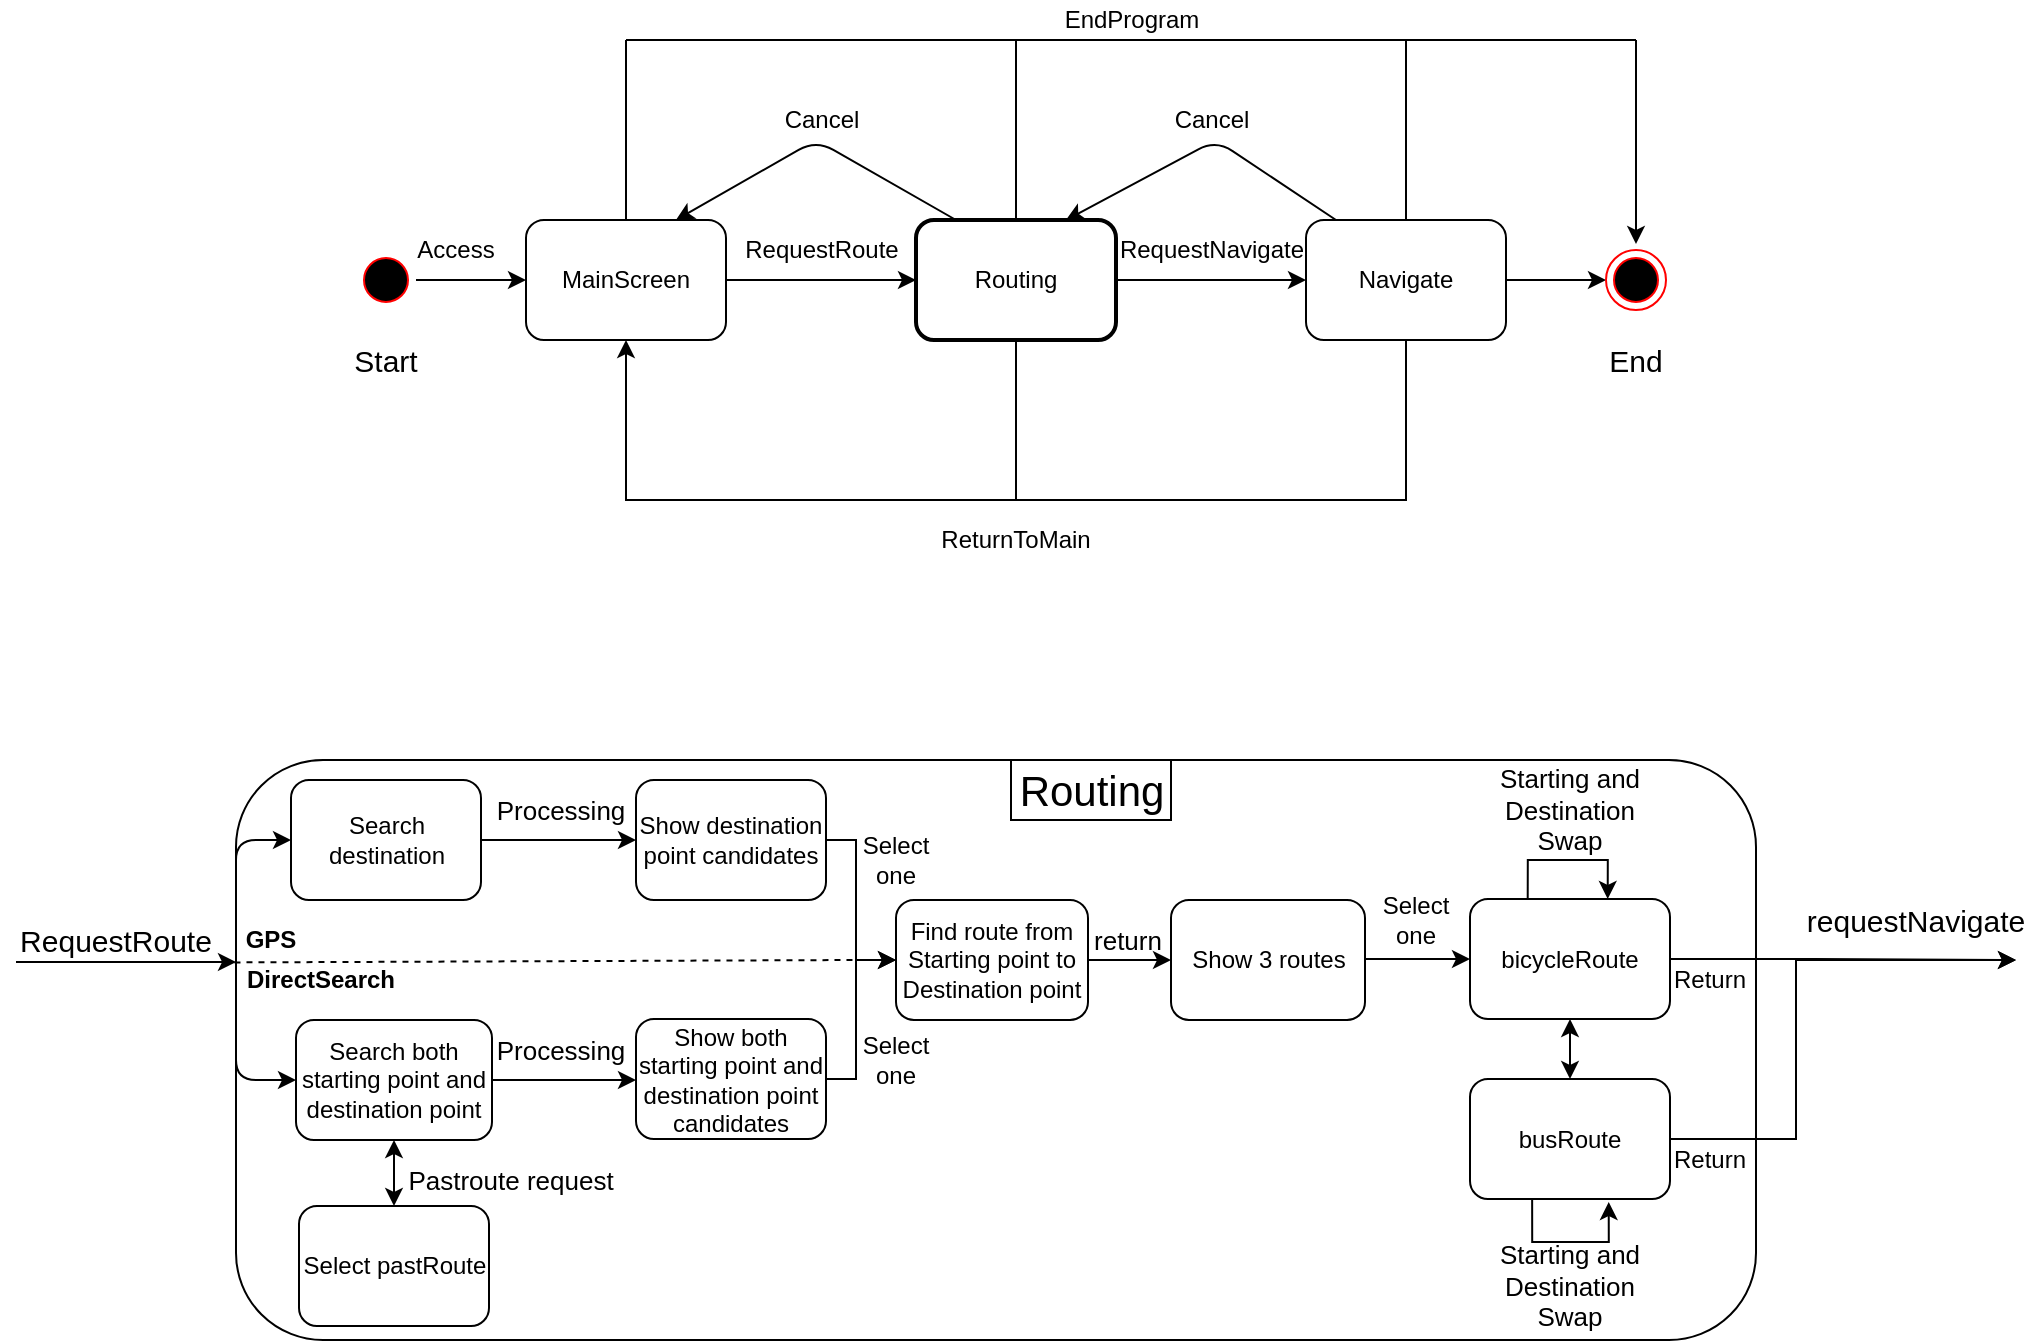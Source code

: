 <mxfile version="12.2.0" type="device" pages="1"><diagram id="955dtmkSEFHC7xKCKR0M" name="Page-1"><mxGraphModel dx="2405" dy="399" grid="1" gridSize="10" guides="1" tooltips="1" connect="1" arrows="1" fold="1" page="1" pageScale="1" pageWidth="1600" pageHeight="1200" math="0" shadow="0"><root><mxCell id="0"/><mxCell id="1" parent="0"/><mxCell id="sPg_e6eeyRZ8Q096PSEF-72" value="" style="rounded=1;whiteSpace=wrap;html=1;" parent="1" vertex="1"><mxGeometry x="-30" y="380" width="760" height="290" as="geometry"/></mxCell><mxCell id="sPg_e6eeyRZ8Q096PSEF-73" style="edgeStyle=orthogonalEdgeStyle;rounded=0;orthogonalLoop=1;jettySize=auto;html=1;entryX=0;entryY=0.5;entryDx=0;entryDy=0;" parent="1" source="sPg_e6eeyRZ8Q096PSEF-74" target="sPg_e6eeyRZ8Q096PSEF-76" edge="1"><mxGeometry relative="1" as="geometry"><mxPoint x="110" y="140" as="targetPoint"/></mxGeometry></mxCell><mxCell id="sPg_e6eeyRZ8Q096PSEF-74" value="" style="ellipse;html=1;shape=startState;fillColor=#000000;strokeColor=#ff0000;" parent="1" vertex="1"><mxGeometry x="30" y="125" width="30" height="30" as="geometry"/></mxCell><mxCell id="sPg_e6eeyRZ8Q096PSEF-75" style="edgeStyle=orthogonalEdgeStyle;rounded=0;orthogonalLoop=1;jettySize=auto;html=1;entryX=0;entryY=0.5;entryDx=0;entryDy=0;" parent="1" source="sPg_e6eeyRZ8Q096PSEF-76" target="sPg_e6eeyRZ8Q096PSEF-78" edge="1"><mxGeometry relative="1" as="geometry"/></mxCell><mxCell id="sPg_e6eeyRZ8Q096PSEF-76" value="MainScreen" style="rounded=1;whiteSpace=wrap;html=1;" parent="1" vertex="1"><mxGeometry x="115" y="110" width="100" height="60" as="geometry"/></mxCell><mxCell id="sPg_e6eeyRZ8Q096PSEF-77" value="" style="edgeStyle=orthogonalEdgeStyle;rounded=0;orthogonalLoop=1;jettySize=auto;html=1;entryX=0;entryY=0.5;entryDx=0;entryDy=0;" parent="1" source="sPg_e6eeyRZ8Q096PSEF-78" target="sPg_e6eeyRZ8Q096PSEF-81" edge="1"><mxGeometry relative="1" as="geometry"><mxPoint x="430" y="140" as="targetPoint"/></mxGeometry></mxCell><mxCell id="sPg_e6eeyRZ8Q096PSEF-78" value="Routing" style="rounded=1;whiteSpace=wrap;html=1;strokeWidth=2;" parent="1" vertex="1"><mxGeometry x="310" y="110" width="100" height="60" as="geometry"/></mxCell><mxCell id="sPg_e6eeyRZ8Q096PSEF-79" value="" style="edgeStyle=orthogonalEdgeStyle;rounded=0;orthogonalLoop=1;jettySize=auto;html=1;entryX=0.5;entryY=1;entryDx=0;entryDy=0;" parent="1" source="sPg_e6eeyRZ8Q096PSEF-81" target="sPg_e6eeyRZ8Q096PSEF-76" edge="1"><mxGeometry relative="1" as="geometry"><mxPoint x="555" y="250.0" as="targetPoint"/><Array as="points"><mxPoint x="555" y="250"/><mxPoint x="165" y="250"/></Array></mxGeometry></mxCell><mxCell id="sPg_e6eeyRZ8Q096PSEF-80" style="edgeStyle=orthogonalEdgeStyle;rounded=0;orthogonalLoop=1;jettySize=auto;html=1;entryX=0;entryY=0.5;entryDx=0;entryDy=0;" parent="1" source="sPg_e6eeyRZ8Q096PSEF-81" target="sPg_e6eeyRZ8Q096PSEF-83" edge="1"><mxGeometry relative="1" as="geometry"/></mxCell><mxCell id="sPg_e6eeyRZ8Q096PSEF-81" value="Navigate" style="rounded=1;whiteSpace=wrap;html=1;" parent="1" vertex="1"><mxGeometry x="505" y="110" width="100" height="60" as="geometry"/></mxCell><mxCell id="sPg_e6eeyRZ8Q096PSEF-82" value="" style="endArrow=classic;html=1;" parent="1" edge="1"><mxGeometry width="50" height="50" relative="1" as="geometry"><mxPoint x="-140" y="481" as="sourcePoint"/><mxPoint x="-30" y="481" as="targetPoint"/></mxGeometry></mxCell><mxCell id="sPg_e6eeyRZ8Q096PSEF-83" value="" style="ellipse;html=1;shape=endState;fillColor=#000000;strokeColor=#ff0000;" parent="1" vertex="1"><mxGeometry x="655" y="125" width="30" height="30" as="geometry"/></mxCell><mxCell id="0NufAKNGaw-JJjeQRfcE-8" value="" style="edgeStyle=orthogonalEdgeStyle;rounded=0;orthogonalLoop=1;jettySize=auto;html=1;fontSize=12;" edge="1" parent="1" source="sPg_e6eeyRZ8Q096PSEF-85" target="0NufAKNGaw-JJjeQRfcE-7"><mxGeometry relative="1" as="geometry"/></mxCell><mxCell id="sPg_e6eeyRZ8Q096PSEF-85" value="Search destination" style="rounded=1;whiteSpace=wrap;html=1;" parent="1" vertex="1"><mxGeometry x="-2.5" y="390" width="95" height="60" as="geometry"/></mxCell><mxCell id="sPg_e6eeyRZ8Q096PSEF-86" value="" style="edgeStyle=orthogonalEdgeStyle;rounded=0;orthogonalLoop=1;jettySize=auto;html=1;entryX=0;entryY=0.5;entryDx=0;entryDy=0;" parent="1" source="sPg_e6eeyRZ8Q096PSEF-87" target="sPg_e6eeyRZ8Q096PSEF-147" edge="1"><mxGeometry relative="1" as="geometry"><mxPoint x="420" y="419.5" as="targetPoint"/></mxGeometry></mxCell><mxCell id="sPg_e6eeyRZ8Q096PSEF-87" value="Find route from Starting point to Destination point" style="rounded=1;whiteSpace=wrap;html=1;" parent="1" vertex="1"><mxGeometry x="300" y="450" width="96" height="60" as="geometry"/></mxCell><mxCell id="0NufAKNGaw-JJjeQRfcE-6" value="" style="edgeStyle=orthogonalEdgeStyle;rounded=0;orthogonalLoop=1;jettySize=auto;html=1;fontSize=12;" edge="1" parent="1" source="sPg_e6eeyRZ8Q096PSEF-91" target="0NufAKNGaw-JJjeQRfcE-5"><mxGeometry relative="1" as="geometry"><Array as="points"><mxPoint x="130" y="540"/><mxPoint x="130" y="540"/></Array></mxGeometry></mxCell><mxCell id="sPg_e6eeyRZ8Q096PSEF-91" value="Search both starting point and destination point" style="rounded=1;whiteSpace=wrap;html=1;" parent="1" vertex="1"><mxGeometry y="510" width="98" height="60" as="geometry"/></mxCell><mxCell id="sPg_e6eeyRZ8Q096PSEF-96" value="GPS" style="text;html=1;strokeColor=none;fillColor=none;align=center;verticalAlign=middle;whiteSpace=wrap;rounded=0;fontStyle=1" parent="1" vertex="1"><mxGeometry x="-55" y="460" width="85" height="20" as="geometry"/></mxCell><mxCell id="sPg_e6eeyRZ8Q096PSEF-98" value="" style="endArrow=none;dashed=1;html=1;exitX=-0.001;exitY=0.349;exitDx=0;exitDy=0;exitPerimeter=0;" parent="1" edge="1" source="sPg_e6eeyRZ8Q096PSEF-72"><mxGeometry width="50" height="50" relative="1" as="geometry"><mxPoint x="10" y="480" as="sourcePoint"/><mxPoint x="280" y="480" as="targetPoint"/></mxGeometry></mxCell><mxCell id="sPg_e6eeyRZ8Q096PSEF-100" value="" style="endArrow=classic;html=1;entryX=0;entryY=0.5;entryDx=0;entryDy=0;exitX=0;exitY=0.348;exitDx=0;exitDy=0;exitPerimeter=0;" parent="1" target="sPg_e6eeyRZ8Q096PSEF-91" edge="1" source="sPg_e6eeyRZ8Q096PSEF-72"><mxGeometry width="50" height="50" relative="1" as="geometry"><mxPoint x="10" y="480" as="sourcePoint"/><mxPoint x="125.5" y="570" as="targetPoint"/><Array as="points"><mxPoint x="-30" y="540"/></Array></mxGeometry></mxCell><mxCell id="sPg_e6eeyRZ8Q096PSEF-101" value="Access" style="text;html=1;strokeColor=none;fillColor=none;align=center;verticalAlign=middle;whiteSpace=wrap;rounded=0;" parent="1" vertex="1"><mxGeometry x="60" y="115" width="40" height="20" as="geometry"/></mxCell><mxCell id="sPg_e6eeyRZ8Q096PSEF-102" value="RequestRoute" style="text;html=1;strokeColor=none;fillColor=none;align=center;verticalAlign=middle;whiteSpace=wrap;rounded=0;" parent="1" vertex="1"><mxGeometry x="242.5" y="115" width="40" height="20" as="geometry"/></mxCell><mxCell id="sPg_e6eeyRZ8Q096PSEF-103" value="" style="endArrow=none;html=1;entryX=0.5;entryY=1;entryDx=0;entryDy=0;" parent="1" target="sPg_e6eeyRZ8Q096PSEF-78" edge="1"><mxGeometry width="50" height="50" relative="1" as="geometry"><mxPoint x="360" y="250" as="sourcePoint"/><mxPoint x="365" y="170" as="targetPoint"/></mxGeometry></mxCell><mxCell id="sPg_e6eeyRZ8Q096PSEF-104" value="RequestNavigate" style="text;html=1;strokeColor=none;fillColor=none;align=center;verticalAlign=middle;whiteSpace=wrap;rounded=0;" parent="1" vertex="1"><mxGeometry x="437.5" y="115" width="40" height="20" as="geometry"/></mxCell><mxCell id="sPg_e6eeyRZ8Q096PSEF-105" value="ReturnToMain" style="text;html=1;strokeColor=none;fillColor=none;align=center;verticalAlign=middle;whiteSpace=wrap;rounded=0;" parent="1" vertex="1"><mxGeometry x="340" y="260" width="40" height="20" as="geometry"/></mxCell><mxCell id="sPg_e6eeyRZ8Q096PSEF-106" value="Cancel" style="text;html=1;strokeColor=none;fillColor=none;align=center;verticalAlign=middle;whiteSpace=wrap;rounded=0;" parent="1" vertex="1"><mxGeometry x="437.5" y="50" width="40" height="20" as="geometry"/></mxCell><mxCell id="sPg_e6eeyRZ8Q096PSEF-107" value="" style="endArrow=none;html=1;exitX=0.5;exitY=0;exitDx=0;exitDy=0;" parent="1" source="sPg_e6eeyRZ8Q096PSEF-76" edge="1"><mxGeometry width="50" height="50" relative="1" as="geometry"><mxPoint x="140.0" y="50" as="sourcePoint"/><mxPoint x="165" y="20" as="targetPoint"/></mxGeometry></mxCell><mxCell id="sPg_e6eeyRZ8Q096PSEF-108" value="" style="endArrow=none;html=1;exitX=0.5;exitY=0;exitDx=0;exitDy=0;" parent="1" source="sPg_e6eeyRZ8Q096PSEF-78" edge="1"><mxGeometry width="50" height="50" relative="1" as="geometry"><mxPoint x="350" y="95" as="sourcePoint"/><mxPoint x="360" y="20" as="targetPoint"/></mxGeometry></mxCell><mxCell id="sPg_e6eeyRZ8Q096PSEF-109" value="" style="endArrow=none;html=1;" parent="1" edge="1"><mxGeometry width="50" height="50" relative="1" as="geometry"><mxPoint x="165" y="20" as="sourcePoint"/><mxPoint x="670" y="20" as="targetPoint"/></mxGeometry></mxCell><mxCell id="sPg_e6eeyRZ8Q096PSEF-110" value="" style="endArrow=none;html=1;" parent="1" edge="1"><mxGeometry width="50" height="50" relative="1" as="geometry"><mxPoint x="555" y="110" as="sourcePoint"/><mxPoint x="555" y="20" as="targetPoint"/></mxGeometry></mxCell><mxCell id="sPg_e6eeyRZ8Q096PSEF-111" value="" style="endArrow=classic;html=1;" parent="1" edge="1"><mxGeometry width="50" height="50" relative="1" as="geometry"><mxPoint x="670" y="20" as="sourcePoint"/><mxPoint x="670" y="122" as="targetPoint"/></mxGeometry></mxCell><mxCell id="sPg_e6eeyRZ8Q096PSEF-112" value="EndProgram" style="text;html=1;strokeColor=none;fillColor=none;align=center;verticalAlign=middle;whiteSpace=wrap;rounded=0;" parent="1" vertex="1"><mxGeometry x="397.5" width="40" height="20" as="geometry"/></mxCell><mxCell id="sPg_e6eeyRZ8Q096PSEF-113" style="edgeStyle=orthogonalEdgeStyle;rounded=0;orthogonalLoop=1;jettySize=auto;html=1;fontSize=15;" parent="1" source="sPg_e6eeyRZ8Q096PSEF-115" edge="1"><mxGeometry relative="1" as="geometry"><mxPoint x="860" y="480" as="targetPoint"/><Array as="points"><mxPoint x="760" y="480"/><mxPoint x="760" y="480"/></Array></mxGeometry></mxCell><mxCell id="sPg_e6eeyRZ8Q096PSEF-114" value="" style="edgeStyle=orthogonalEdgeStyle;rounded=0;orthogonalLoop=1;jettySize=auto;html=1;fontSize=13;" parent="1" edge="1"><mxGeometry relative="1" as="geometry"><mxPoint x="655.857" y="449.5" as="targetPoint"/><Array as="points"><mxPoint x="616" y="430"/><mxPoint x="656" y="430"/></Array><mxPoint x="615.857" y="449.5" as="sourcePoint"/></mxGeometry></mxCell><mxCell id="sPg_e6eeyRZ8Q096PSEF-115" value="bicycleRoute" style="rounded=1;whiteSpace=wrap;html=1;" parent="1" vertex="1"><mxGeometry x="587" y="449.5" width="100" height="60" as="geometry"/></mxCell><mxCell id="sPg_e6eeyRZ8Q096PSEF-116" style="edgeStyle=orthogonalEdgeStyle;rounded=0;orthogonalLoop=1;jettySize=auto;html=1;fontSize=15;exitX=1;exitY=0.5;exitDx=0;exitDy=0;" parent="1" source="sPg_e6eeyRZ8Q096PSEF-117" edge="1"><mxGeometry relative="1" as="geometry"><mxPoint x="860" y="480" as="targetPoint"/><mxPoint x="710" y="569.857" as="sourcePoint"/><Array as="points"><mxPoint x="750" y="570"/><mxPoint x="750" y="480"/></Array></mxGeometry></mxCell><mxCell id="sPg_e6eeyRZ8Q096PSEF-117" value="busRoute" style="rounded=1;whiteSpace=wrap;html=1;" parent="1" vertex="1"><mxGeometry x="587" y="539.5" width="100" height="60" as="geometry"/></mxCell><mxCell id="sPg_e6eeyRZ8Q096PSEF-118" value="" style="endArrow=classic;startArrow=classic;html=1;fontSize=15;entryX=0.5;entryY=1;entryDx=0;entryDy=0;exitX=0.5;exitY=0;exitDx=0;exitDy=0;" parent="1" source="sPg_e6eeyRZ8Q096PSEF-117" target="sPg_e6eeyRZ8Q096PSEF-115" edge="1"><mxGeometry width="50" height="50" relative="1" as="geometry"><mxPoint x="610" y="565" as="sourcePoint"/><mxPoint x="660" y="515" as="targetPoint"/></mxGeometry></mxCell><mxCell id="sPg_e6eeyRZ8Q096PSEF-119" value="Select one" style="text;html=1;strokeColor=none;fillColor=none;align=center;verticalAlign=middle;whiteSpace=wrap;rounded=0;fontSize=12;direction=south;" parent="1" vertex="1"><mxGeometry x="550" y="440" width="20" height="40" as="geometry"/></mxCell><mxCell id="sPg_e6eeyRZ8Q096PSEF-120" value="requestNavigate" style="text;html=1;strokeColor=none;fillColor=none;align=center;verticalAlign=middle;whiteSpace=wrap;rounded=0;fontSize=15;" parent="1" vertex="1"><mxGeometry x="790" y="449.5" width="40" height="20" as="geometry"/></mxCell><mxCell id="sPg_e6eeyRZ8Q096PSEF-121" value="RequestRoute" style="text;html=1;strokeColor=none;fillColor=none;align=center;verticalAlign=middle;whiteSpace=wrap;rounded=0;fontSize=15;" parent="1" vertex="1"><mxGeometry x="-110" y="460" width="40" height="20" as="geometry"/></mxCell><mxCell id="sPg_e6eeyRZ8Q096PSEF-122" value="Start" style="text;html=1;strokeColor=none;fillColor=none;align=center;verticalAlign=middle;whiteSpace=wrap;rounded=0;fontSize=15;" parent="1" vertex="1"><mxGeometry x="25" y="170" width="40" height="20" as="geometry"/></mxCell><mxCell id="sPg_e6eeyRZ8Q096PSEF-123" value="End" style="text;html=1;strokeColor=none;fillColor=none;align=center;verticalAlign=middle;whiteSpace=wrap;rounded=0;fontSize=15;" parent="1" vertex="1"><mxGeometry x="650" y="170" width="40" height="20" as="geometry"/></mxCell><mxCell id="sPg_e6eeyRZ8Q096PSEF-124" value="" style="rounded=0;whiteSpace=wrap;html=1;strokeWidth=1;fontSize=15;" parent="1" vertex="1"><mxGeometry x="357.5" y="380" width="80" height="30" as="geometry"/></mxCell><mxCell id="sPg_e6eeyRZ8Q096PSEF-125" value="Routing" style="text;html=1;strokeColor=none;fillColor=none;align=center;verticalAlign=middle;whiteSpace=wrap;rounded=0;fontSize=21;" parent="1" vertex="1"><mxGeometry x="377.5" y="385" width="40" height="20" as="geometry"/></mxCell><mxCell id="sPg_e6eeyRZ8Q096PSEF-130" value="Select pastRoute" style="rounded=1;whiteSpace=wrap;html=1;" parent="1" vertex="1"><mxGeometry x="1.5" y="603" width="95" height="60" as="geometry"/></mxCell><mxCell id="sPg_e6eeyRZ8Q096PSEF-132" value="Select one" style="text;html=1;strokeColor=none;fillColor=none;align=center;verticalAlign=middle;whiteSpace=wrap;rounded=0;fontSize=12;" parent="1" vertex="1"><mxGeometry x="280" y="420" width="40" height="20" as="geometry"/></mxCell><mxCell id="sPg_e6eeyRZ8Q096PSEF-134" value="return&lt;span style=&quot;font-family: &amp;#34;helvetica&amp;#34; , &amp;#34;arial&amp;#34; , sans-serif ; font-size: 0px ; white-space: nowrap&quot;&gt;%3CmxGraphModel%3E%3Croot%3E%3CmxCell%20id%3D%220%22%2F%3E%3CmxCell%20id%3D%221%22%20parent%3D%220%22%2F%3E%3CmxCell%20id%3D%222%22%20value%3D%22selectDstn()%22%20style%3D%22rounded%3D1%3BwhiteSpace%3Dwrap%3Bhtml%3D1%3B%22%20vertex%3D%221%22%20parent%3D%221%22%3E%3CmxGeometry%20x%3D%22160%22%20y%3D%22669.5%22%20width%3D%22100%22%20height%3D%2260%22%20as%3D%22geometry%22%2F%3E%3C%2FmxCell%3E%3C%2Froot%3E%3C%2FmxGraphModel%3E&lt;/span&gt;" style="text;html=1;strokeColor=none;fillColor=none;align=center;verticalAlign=middle;whiteSpace=wrap;rounded=0;fontSize=13;" parent="1" vertex="1"><mxGeometry x="396" y="459.5" width="40" height="20" as="geometry"/></mxCell><mxCell id="sPg_e6eeyRZ8Q096PSEF-136" value="Pastroute request" style="text;html=1;strokeColor=none;fillColor=none;align=center;verticalAlign=middle;whiteSpace=wrap;rounded=0;fontSize=13;" parent="1" vertex="1"><mxGeometry x="45" y="580" width="125" height="20" as="geometry"/></mxCell><mxCell id="sPg_e6eeyRZ8Q096PSEF-137" value="" style="endArrow=classic;html=1;entryX=0.75;entryY=0;entryDx=0;entryDy=0;" parent="1" target="sPg_e6eeyRZ8Q096PSEF-76" edge="1"><mxGeometry width="50" height="50" relative="1" as="geometry"><mxPoint x="330" y="110" as="sourcePoint"/><mxPoint x="380" y="60" as="targetPoint"/><Array as="points"><mxPoint x="260" y="70"/></Array></mxGeometry></mxCell><mxCell id="sPg_e6eeyRZ8Q096PSEF-138" value="" style="endArrow=classic;html=1;entryX=0.75;entryY=0;entryDx=0;entryDy=0;exitX=0.15;exitY=0;exitDx=0;exitDy=0;exitPerimeter=0;" parent="1" source="sPg_e6eeyRZ8Q096PSEF-81" target="sPg_e6eeyRZ8Q096PSEF-78" edge="1"><mxGeometry width="50" height="50" relative="1" as="geometry"><mxPoint x="533.5" y="110" as="sourcePoint"/><mxPoint x="583.5" y="60" as="targetPoint"/><Array as="points"><mxPoint x="460" y="70"/></Array></mxGeometry></mxCell><mxCell id="sPg_e6eeyRZ8Q096PSEF-139" value="Cancel" style="text;html=1;strokeColor=none;fillColor=none;align=center;verticalAlign=middle;whiteSpace=wrap;rounded=0;" parent="1" vertex="1"><mxGeometry x="242.5" y="50" width="40" height="20" as="geometry"/></mxCell><mxCell id="sPg_e6eeyRZ8Q096PSEF-140" value="Starting and Destination Swap" style="text;html=1;strokeColor=none;fillColor=none;align=center;verticalAlign=middle;whiteSpace=wrap;rounded=0;fontSize=13;" parent="1" vertex="1"><mxGeometry x="600" y="633" width="74" height="20" as="geometry"/></mxCell><mxCell id="sPg_e6eeyRZ8Q096PSEF-141" value="" style="edgeStyle=orthogonalEdgeStyle;rounded=0;orthogonalLoop=1;jettySize=auto;html=1;fontSize=13;exitX=0.316;exitY=0.974;exitDx=0;exitDy=0;exitPerimeter=0;" parent="1" edge="1"><mxGeometry relative="1" as="geometry"><mxPoint x="618.071" y="599.429" as="sourcePoint"/><mxPoint x="656.357" y="601" as="targetPoint"/><Array as="points"><mxPoint x="618.5" y="621"/><mxPoint x="656.5" y="621"/></Array></mxGeometry></mxCell><mxCell id="sPg_e6eeyRZ8Q096PSEF-142" value="Starting and Destination Swap" style="text;html=1;strokeColor=none;fillColor=none;align=center;verticalAlign=middle;whiteSpace=wrap;rounded=0;fontSize=13;" parent="1" vertex="1"><mxGeometry x="600" y="395" width="74" height="20" as="geometry"/></mxCell><mxCell id="sPg_e6eeyRZ8Q096PSEF-149" style="edgeStyle=orthogonalEdgeStyle;rounded=0;orthogonalLoop=1;jettySize=auto;html=1;entryX=0;entryY=0.5;entryDx=0;entryDy=0;" parent="1" source="sPg_e6eeyRZ8Q096PSEF-147" target="sPg_e6eeyRZ8Q096PSEF-115" edge="1"><mxGeometry relative="1" as="geometry"><Array as="points"><mxPoint x="565" y="480"/></Array></mxGeometry></mxCell><mxCell id="sPg_e6eeyRZ8Q096PSEF-147" value="Show 3 routes" style="rounded=1;whiteSpace=wrap;html=1;" parent="1" vertex="1"><mxGeometry x="437.5" y="450" width="97" height="60" as="geometry"/></mxCell><mxCell id="sPg_e6eeyRZ8Q096PSEF-150" value="Return" style="text;html=1;strokeColor=none;fillColor=none;align=center;verticalAlign=middle;whiteSpace=wrap;rounded=0;" parent="1" vertex="1"><mxGeometry x="687" y="480" width="40" height="20" as="geometry"/></mxCell><mxCell id="sPg_e6eeyRZ8Q096PSEF-151" value="Return" style="text;html=1;strokeColor=none;fillColor=none;align=center;verticalAlign=middle;whiteSpace=wrap;rounded=0;" parent="1" vertex="1"><mxGeometry x="687" y="570" width="40" height="20" as="geometry"/></mxCell><mxCell id="sPg_e6eeyRZ8Q096PSEF-153" value="" style="endArrow=classic;startArrow=classic;html=1;exitX=0.5;exitY=0;exitDx=0;exitDy=0;" parent="1" source="sPg_e6eeyRZ8Q096PSEF-130" target="sPg_e6eeyRZ8Q096PSEF-91" edge="1"><mxGeometry width="50" height="50" relative="1" as="geometry"><mxPoint x="127" y="620" as="sourcePoint"/><mxPoint x="177" y="570" as="targetPoint"/></mxGeometry></mxCell><mxCell id="sPg_e6eeyRZ8Q096PSEF-157" value="DirectSearch" style="text;html=1;strokeColor=none;fillColor=none;align=center;verticalAlign=middle;whiteSpace=wrap;rounded=0;fontStyle=1" parent="1" vertex="1"><mxGeometry x="-30" y="480" width="85" height="20" as="geometry"/></mxCell><mxCell id="0NufAKNGaw-JJjeQRfcE-10" style="edgeStyle=orthogonalEdgeStyle;rounded=0;orthogonalLoop=1;jettySize=auto;html=1;entryX=0;entryY=0.5;entryDx=0;entryDy=0;fontSize=12;" edge="1" parent="1" source="0NufAKNGaw-JJjeQRfcE-5" target="sPg_e6eeyRZ8Q096PSEF-87"><mxGeometry relative="1" as="geometry"><Array as="points"><mxPoint x="280" y="539"/><mxPoint x="280" y="480"/></Array></mxGeometry></mxCell><mxCell id="0NufAKNGaw-JJjeQRfcE-5" value="Show both starting point and destination point candidates" style="rounded=1;whiteSpace=wrap;html=1;" vertex="1" parent="1"><mxGeometry x="170" y="509.5" width="95" height="60" as="geometry"/></mxCell><mxCell id="0NufAKNGaw-JJjeQRfcE-9" style="edgeStyle=orthogonalEdgeStyle;rounded=0;orthogonalLoop=1;jettySize=auto;html=1;entryX=0;entryY=0.5;entryDx=0;entryDy=0;fontSize=12;" edge="1" parent="1" source="0NufAKNGaw-JJjeQRfcE-7" target="sPg_e6eeyRZ8Q096PSEF-87"><mxGeometry relative="1" as="geometry"><Array as="points"><mxPoint x="280" y="420"/><mxPoint x="280" y="480"/></Array></mxGeometry></mxCell><mxCell id="0NufAKNGaw-JJjeQRfcE-7" value="Show destination point candidates" style="rounded=1;whiteSpace=wrap;html=1;" vertex="1" parent="1"><mxGeometry x="170" y="390" width="95" height="60" as="geometry"/></mxCell><mxCell id="0NufAKNGaw-JJjeQRfcE-11" value="Select one" style="text;html=1;strokeColor=none;fillColor=none;align=center;verticalAlign=middle;whiteSpace=wrap;rounded=0;fontSize=12;" vertex="1" parent="1"><mxGeometry x="280" y="520" width="40" height="20" as="geometry"/></mxCell><mxCell id="0NufAKNGaw-JJjeQRfcE-13" value="Processing" style="text;html=1;strokeColor=none;fillColor=none;align=center;verticalAlign=middle;whiteSpace=wrap;rounded=0;fontSize=13;" vertex="1" parent="1"><mxGeometry x="70" y="515" width="125" height="20" as="geometry"/></mxCell><mxCell id="0NufAKNGaw-JJjeQRfcE-14" value="Processing" style="text;html=1;strokeColor=none;fillColor=none;align=center;verticalAlign=middle;whiteSpace=wrap;rounded=0;fontSize=13;" vertex="1" parent="1"><mxGeometry x="70" y="395" width="125" height="20" as="geometry"/></mxCell><mxCell id="0NufAKNGaw-JJjeQRfcE-15" value="" style="endArrow=classic;html=1;fontSize=12;entryX=0;entryY=0.5;entryDx=0;entryDy=0;" edge="1" parent="1" target="sPg_e6eeyRZ8Q096PSEF-85"><mxGeometry width="50" height="50" relative="1" as="geometry"><mxPoint x="-30" y="480" as="sourcePoint"/><mxPoint x="20" y="430" as="targetPoint"/><Array as="points"><mxPoint x="-30" y="420"/></Array></mxGeometry></mxCell></root></mxGraphModel></diagram></mxfile>
